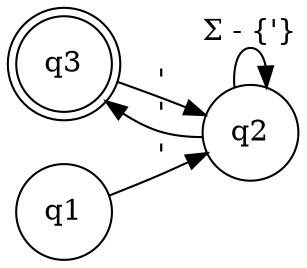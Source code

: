 digraph literals_string_dfa {
        rankdir=LR;

        node [shape = doublecircle]; q3;
        node [shape = circle];

        q1 -> q2 [label = "'"]
        q2 -> q2 [label = "Σ - {'}"]
        q2 -> q3 [label = "'"]
        q3 -> q2 [label = "'"]
}
